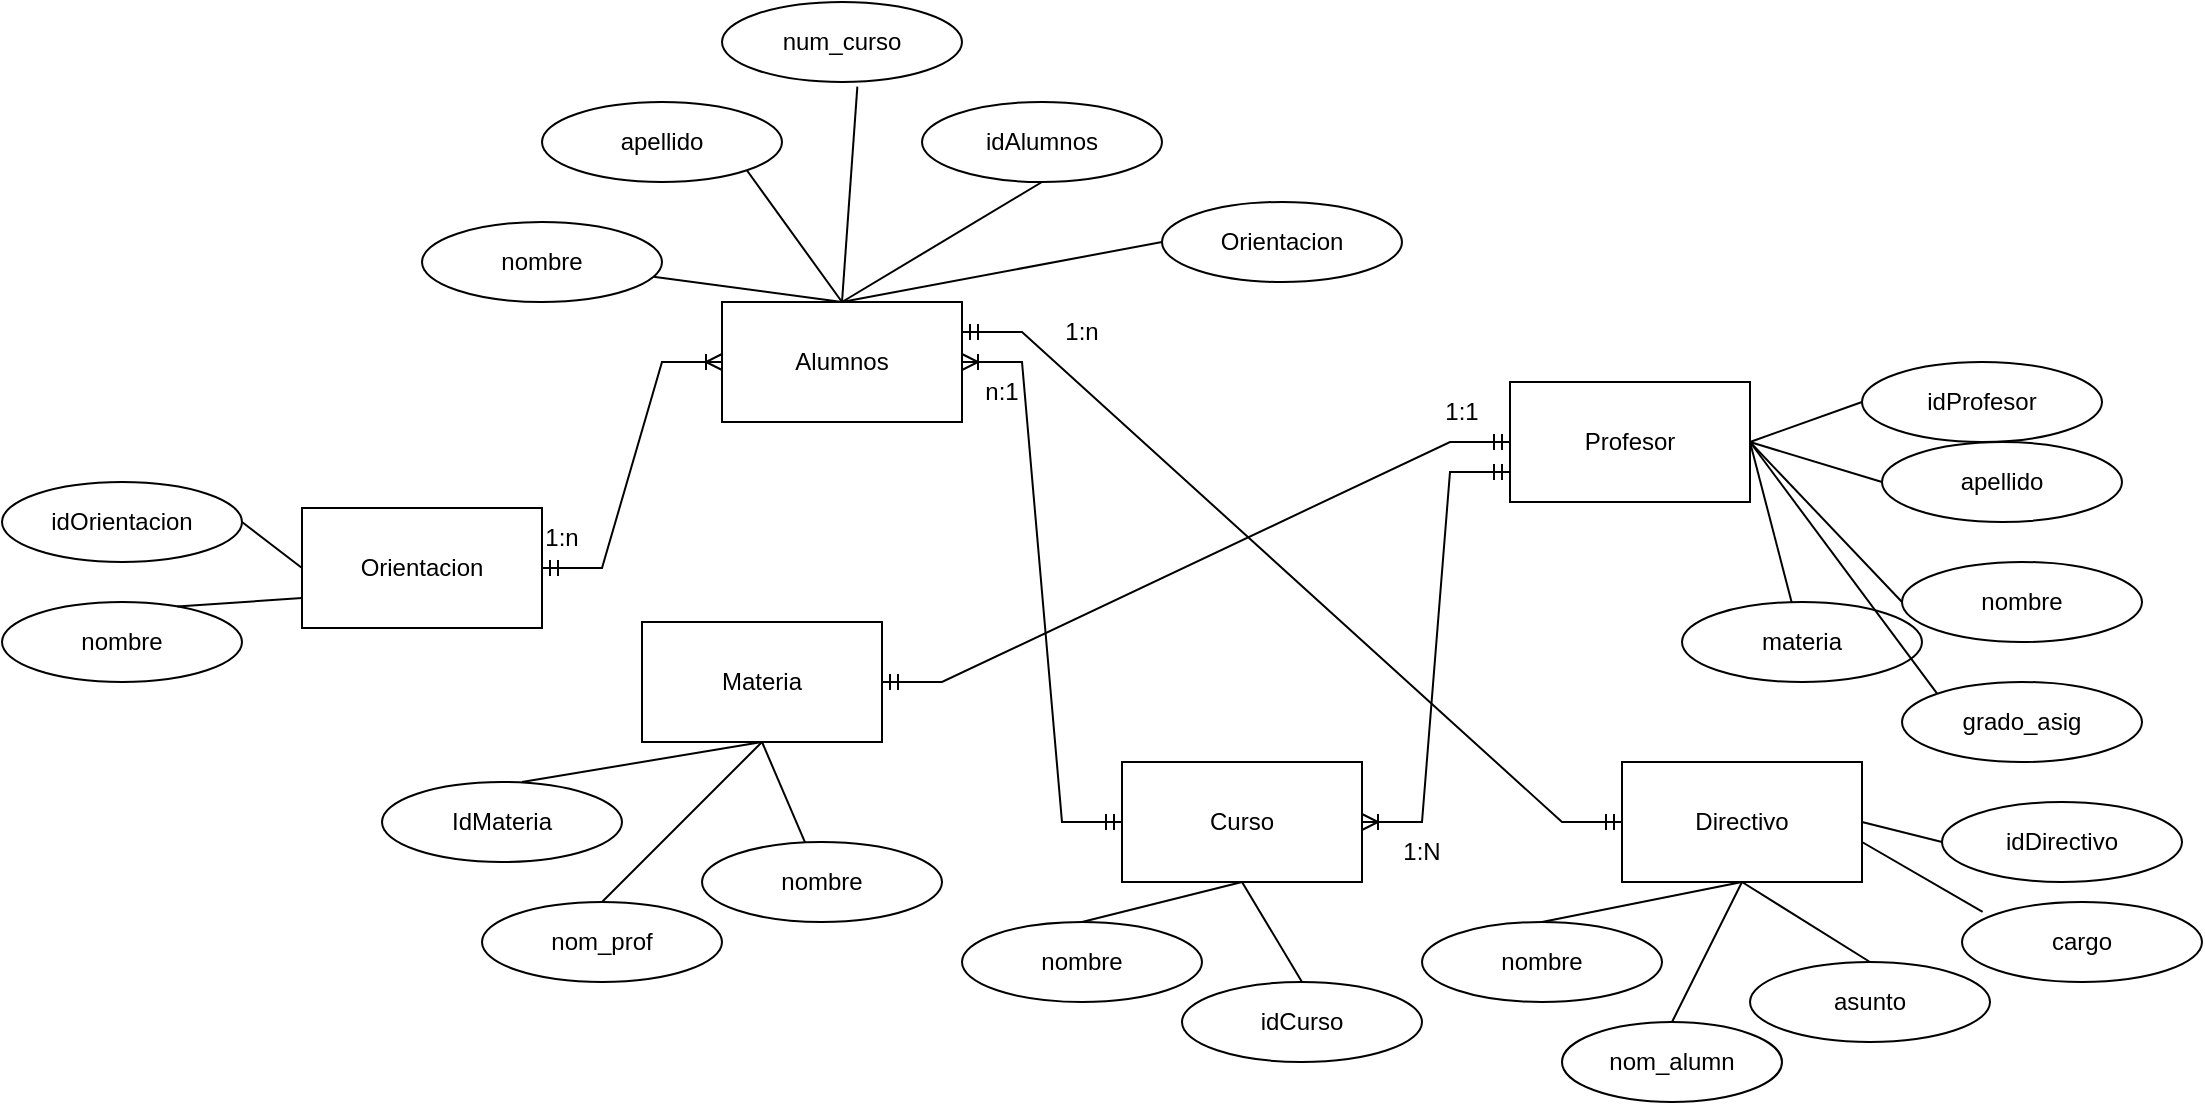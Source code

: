 <mxfile version="24.8.4">
  <diagram name="Página-1" id="a2QVS73CErDiVsgxm1Jt">
    <mxGraphModel dx="2128" dy="1721" grid="1" gridSize="10" guides="1" tooltips="1" connect="1" arrows="1" fold="1" page="1" pageScale="1" pageWidth="827" pageHeight="1169" math="0" shadow="0">
      <root>
        <mxCell id="0" />
        <mxCell id="1" parent="0" />
        <mxCell id="QmBUdj_y3DS0SvLQUGO5-1" value="&lt;font style=&quot;vertical-align: inherit;&quot;&gt;&lt;font style=&quot;vertical-align: inherit;&quot;&gt;Alumnos&lt;/font&gt;&lt;/font&gt;" style="rounded=0;whiteSpace=wrap;html=1;" parent="1" vertex="1">
          <mxGeometry x="20" y="-10" width="120" height="60" as="geometry" />
        </mxCell>
        <mxCell id="QmBUdj_y3DS0SvLQUGO5-2" value="&lt;font style=&quot;vertical-align: inherit;&quot;&gt;&lt;font style=&quot;vertical-align: inherit;&quot;&gt;Profesor&lt;/font&gt;&lt;/font&gt;" style="rounded=0;whiteSpace=wrap;html=1;" parent="1" vertex="1">
          <mxGeometry x="414" y="30" width="120" height="60" as="geometry" />
        </mxCell>
        <mxCell id="QmBUdj_y3DS0SvLQUGO5-3" value="&lt;font style=&quot;vertical-align: inherit;&quot;&gt;&lt;font style=&quot;vertical-align: inherit;&quot;&gt;Directivo&lt;/font&gt;&lt;/font&gt;" style="rounded=0;whiteSpace=wrap;html=1;" parent="1" vertex="1">
          <mxGeometry x="470" y="220" width="120" height="60" as="geometry" />
        </mxCell>
        <mxCell id="QmBUdj_y3DS0SvLQUGO5-5" value="&lt;font style=&quot;vertical-align: inherit;&quot;&gt;&lt;font style=&quot;vertical-align: inherit;&quot;&gt;Materia&lt;/font&gt;&lt;/font&gt;" style="rounded=0;whiteSpace=wrap;html=1;" parent="1" vertex="1">
          <mxGeometry x="-20" y="150" width="120" height="60" as="geometry" />
        </mxCell>
        <mxCell id="QmBUdj_y3DS0SvLQUGO5-6" value="&lt;font style=&quot;vertical-align: inherit;&quot;&gt;&lt;font style=&quot;vertical-align: inherit;&quot;&gt;nombre&lt;/font&gt;&lt;/font&gt;" style="ellipse;whiteSpace=wrap;html=1;" parent="1" vertex="1">
          <mxGeometry x="610" y="120" width="120" height="40" as="geometry" />
        </mxCell>
        <mxCell id="QmBUdj_y3DS0SvLQUGO5-7" value="&lt;font style=&quot;vertical-align: inherit;&quot;&gt;&lt;font style=&quot;vertical-align: inherit;&quot;&gt;apellido&lt;/font&gt;&lt;/font&gt;" style="ellipse;whiteSpace=wrap;html=1;" parent="1" vertex="1">
          <mxGeometry x="600" y="60" width="120" height="40" as="geometry" />
        </mxCell>
        <mxCell id="QmBUdj_y3DS0SvLQUGO5-8" value="&lt;font style=&quot;vertical-align: inherit;&quot;&gt;&lt;font style=&quot;vertical-align: inherit;&quot;&gt;apellido&lt;/font&gt;&lt;/font&gt;" style="ellipse;whiteSpace=wrap;html=1;" parent="1" vertex="1">
          <mxGeometry x="-70" y="-110" width="120" height="40" as="geometry" />
        </mxCell>
        <mxCell id="QmBUdj_y3DS0SvLQUGO5-9" value="&lt;font style=&quot;vertical-align: inherit;&quot;&gt;&lt;font style=&quot;vertical-align: inherit;&quot;&gt;nombre&lt;/font&gt;&lt;/font&gt;" style="ellipse;whiteSpace=wrap;html=1;" parent="1" vertex="1">
          <mxGeometry x="-130" y="-50" width="120" height="40" as="geometry" />
        </mxCell>
        <mxCell id="QmBUdj_y3DS0SvLQUGO5-10" value="&lt;font style=&quot;vertical-align: inherit;&quot;&gt;&lt;font style=&quot;vertical-align: inherit;&quot;&gt;Curso&lt;/font&gt;&lt;/font&gt;" style="rounded=0;whiteSpace=wrap;html=1;" parent="1" vertex="1">
          <mxGeometry x="220" y="220" width="120" height="60" as="geometry" />
        </mxCell>
        <mxCell id="QmBUdj_y3DS0SvLQUGO5-11" value="&lt;font style=&quot;vertical-align: inherit;&quot;&gt;&lt;font style=&quot;vertical-align: inherit;&quot;&gt;nombre&lt;/font&gt;&lt;/font&gt;" style="ellipse;whiteSpace=wrap;html=1;" parent="1" vertex="1">
          <mxGeometry x="140" y="300" width="120" height="40" as="geometry" />
        </mxCell>
        <mxCell id="QmBUdj_y3DS0SvLQUGO5-12" value="&lt;font style=&quot;vertical-align: inherit;&quot;&gt;&lt;font style=&quot;vertical-align: inherit;&quot;&gt;nombre&lt;/font&gt;&lt;/font&gt;" style="ellipse;whiteSpace=wrap;html=1;" parent="1" vertex="1">
          <mxGeometry x="370" y="300" width="120" height="40" as="geometry" />
        </mxCell>
        <mxCell id="QmBUdj_y3DS0SvLQUGO5-13" value="&lt;font style=&quot;vertical-align: inherit;&quot;&gt;&lt;font style=&quot;vertical-align: inherit;&quot;&gt;nombre&lt;/font&gt;&lt;/font&gt;" style="ellipse;whiteSpace=wrap;html=1;" parent="1" vertex="1">
          <mxGeometry x="10" y="260" width="120" height="40" as="geometry" />
        </mxCell>
        <mxCell id="QmBUdj_y3DS0SvLQUGO5-15" value="&lt;font style=&quot;vertical-align: inherit;&quot;&gt;&lt;font style=&quot;vertical-align: inherit;&quot;&gt;idAlumnos&lt;/font&gt;&lt;/font&gt;" style="ellipse;whiteSpace=wrap;html=1;" parent="1" vertex="1">
          <mxGeometry x="120" y="-110" width="120" height="40" as="geometry" />
        </mxCell>
        <mxCell id="QmBUdj_y3DS0SvLQUGO5-16" value="&lt;font style=&quot;vertical-align: inherit;&quot;&gt;&lt;font style=&quot;vertical-align: inherit;&quot;&gt;idProfesor&lt;/font&gt;&lt;/font&gt;" style="ellipse;whiteSpace=wrap;html=1;" parent="1" vertex="1">
          <mxGeometry x="590" y="20" width="120" height="40" as="geometry" />
        </mxCell>
        <mxCell id="QmBUdj_y3DS0SvLQUGO5-17" value="&lt;font style=&quot;vertical-align: inherit;&quot;&gt;&lt;font style=&quot;vertical-align: inherit;&quot;&gt;idDirectivo&lt;/font&gt;&lt;/font&gt;" style="ellipse;whiteSpace=wrap;html=1;" parent="1" vertex="1">
          <mxGeometry x="630" y="240" width="120" height="40" as="geometry" />
        </mxCell>
        <mxCell id="QmBUdj_y3DS0SvLQUGO5-18" value="idCurso" style="ellipse;whiteSpace=wrap;html=1;" parent="1" vertex="1">
          <mxGeometry x="250" y="330" width="120" height="40" as="geometry" />
        </mxCell>
        <mxCell id="QmBUdj_y3DS0SvLQUGO5-19" value="&lt;font style=&quot;vertical-align: inherit;&quot;&gt;&lt;font style=&quot;vertical-align: inherit;&quot;&gt;IdMateria&lt;/font&gt;&lt;/font&gt;" style="ellipse;whiteSpace=wrap;html=1;" parent="1" vertex="1">
          <mxGeometry x="-150" y="230" width="120" height="40" as="geometry" />
        </mxCell>
        <mxCell id="QmBUdj_y3DS0SvLQUGO5-25" value="" style="endArrow=none;html=1;rounded=0;entryX=0;entryY=0.5;entryDx=0;entryDy=0;exitX=1;exitY=0.5;exitDx=0;exitDy=0;" parent="1" source="QmBUdj_y3DS0SvLQUGO5-2" target="QmBUdj_y3DS0SvLQUGO5-7" edge="1">
          <mxGeometry relative="1" as="geometry">
            <mxPoint x="550" y="120" as="sourcePoint" />
            <mxPoint x="490" y="210" as="targetPoint" />
          </mxGeometry>
        </mxCell>
        <mxCell id="QmBUdj_y3DS0SvLQUGO5-26" value="" style="endArrow=none;html=1;rounded=0;entryX=0;entryY=0.5;entryDx=0;entryDy=0;exitX=1;exitY=0.5;exitDx=0;exitDy=0;" parent="1" source="QmBUdj_y3DS0SvLQUGO5-2" target="QmBUdj_y3DS0SvLQUGO5-16" edge="1">
          <mxGeometry relative="1" as="geometry">
            <mxPoint x="330" y="210" as="sourcePoint" />
            <mxPoint x="490" y="210" as="targetPoint" />
          </mxGeometry>
        </mxCell>
        <mxCell id="QmBUdj_y3DS0SvLQUGO5-27" value="" style="endArrow=none;html=1;rounded=0;exitX=1;exitY=0.5;exitDx=0;exitDy=0;entryX=0;entryY=0.5;entryDx=0;entryDy=0;" parent="1" source="QmBUdj_y3DS0SvLQUGO5-2" target="QmBUdj_y3DS0SvLQUGO5-6" edge="1">
          <mxGeometry relative="1" as="geometry">
            <mxPoint x="330" y="210" as="sourcePoint" />
            <mxPoint x="490" y="210" as="targetPoint" />
          </mxGeometry>
        </mxCell>
        <mxCell id="QmBUdj_y3DS0SvLQUGO5-28" value="" style="endArrow=none;html=1;rounded=0;entryX=0.5;entryY=0;entryDx=0;entryDy=0;exitX=0.5;exitY=1;exitDx=0;exitDy=0;" parent="1" source="QmBUdj_y3DS0SvLQUGO5-10" target="QmBUdj_y3DS0SvLQUGO5-11" edge="1">
          <mxGeometry relative="1" as="geometry">
            <mxPoint x="330" y="210" as="sourcePoint" />
            <mxPoint x="490" y="210" as="targetPoint" />
          </mxGeometry>
        </mxCell>
        <mxCell id="QmBUdj_y3DS0SvLQUGO5-29" value="" style="endArrow=none;html=1;rounded=0;entryX=0.5;entryY=0;entryDx=0;entryDy=0;exitX=0.5;exitY=1;exitDx=0;exitDy=0;" parent="1" source="QmBUdj_y3DS0SvLQUGO5-10" target="QmBUdj_y3DS0SvLQUGO5-18" edge="1">
          <mxGeometry relative="1" as="geometry">
            <mxPoint x="330" y="210" as="sourcePoint" />
            <mxPoint x="490" y="210" as="targetPoint" />
          </mxGeometry>
        </mxCell>
        <mxCell id="QmBUdj_y3DS0SvLQUGO5-30" value="" style="endArrow=none;html=1;rounded=0;entryX=0.5;entryY=0;entryDx=0;entryDy=0;exitX=0.5;exitY=1;exitDx=0;exitDy=0;" parent="1" source="QmBUdj_y3DS0SvLQUGO5-3" target="QmBUdj_y3DS0SvLQUGO5-12" edge="1">
          <mxGeometry relative="1" as="geometry">
            <mxPoint x="330" y="210" as="sourcePoint" />
            <mxPoint x="490" y="210" as="targetPoint" />
          </mxGeometry>
        </mxCell>
        <mxCell id="QmBUdj_y3DS0SvLQUGO5-31" value="" style="endArrow=none;html=1;rounded=0;entryX=0;entryY=0.5;entryDx=0;entryDy=0;exitX=1;exitY=0.5;exitDx=0;exitDy=0;" parent="1" source="QmBUdj_y3DS0SvLQUGO5-3" target="QmBUdj_y3DS0SvLQUGO5-17" edge="1">
          <mxGeometry relative="1" as="geometry">
            <mxPoint x="560" y="290" as="sourcePoint" />
            <mxPoint x="490" y="210" as="targetPoint" />
          </mxGeometry>
        </mxCell>
        <mxCell id="QmBUdj_y3DS0SvLQUGO5-32" value="cargo" style="ellipse;whiteSpace=wrap;html=1;" parent="1" vertex="1">
          <mxGeometry x="640" y="290" width="120" height="40" as="geometry" />
        </mxCell>
        <mxCell id="QmBUdj_y3DS0SvLQUGO5-33" value="" style="endArrow=none;html=1;rounded=0;entryX=0.086;entryY=0.122;entryDx=0;entryDy=0;entryPerimeter=0;" parent="1" target="QmBUdj_y3DS0SvLQUGO5-32" edge="1">
          <mxGeometry relative="1" as="geometry">
            <mxPoint x="590" y="260" as="sourcePoint" />
            <mxPoint x="490" y="210" as="targetPoint" />
          </mxGeometry>
        </mxCell>
        <mxCell id="QmBUdj_y3DS0SvLQUGO5-34" value="" style="endArrow=none;html=1;rounded=0;exitX=0.5;exitY=1;exitDx=0;exitDy=0;" parent="1" source="QmBUdj_y3DS0SvLQUGO5-5" target="QmBUdj_y3DS0SvLQUGO5-13" edge="1">
          <mxGeometry relative="1" as="geometry">
            <mxPoint x="260" y="140" as="sourcePoint" />
            <mxPoint x="80" y="280" as="targetPoint" />
          </mxGeometry>
        </mxCell>
        <mxCell id="QmBUdj_y3DS0SvLQUGO5-35" value="" style="endArrow=none;html=1;rounded=0;exitX=0.5;exitY=1;exitDx=0;exitDy=0;" parent="1" source="QmBUdj_y3DS0SvLQUGO5-5" edge="1">
          <mxGeometry relative="1" as="geometry">
            <mxPoint x="30" y="220" as="sourcePoint" />
            <mxPoint x="-80" y="230" as="targetPoint" />
          </mxGeometry>
        </mxCell>
        <mxCell id="QmBUdj_y3DS0SvLQUGO5-36" value="" style="endArrow=none;html=1;rounded=0;exitX=0.5;exitY=0;exitDx=0;exitDy=0;" parent="1" source="QmBUdj_y3DS0SvLQUGO5-1" target="QmBUdj_y3DS0SvLQUGO5-9" edge="1">
          <mxGeometry relative="1" as="geometry">
            <mxPoint x="330" y="210" as="sourcePoint" />
            <mxPoint x="180" y="120" as="targetPoint" />
          </mxGeometry>
        </mxCell>
        <mxCell id="QmBUdj_y3DS0SvLQUGO5-37" value="" style="endArrow=none;html=1;rounded=0;entryX=0.5;entryY=0;entryDx=0;entryDy=0;exitX=0.5;exitY=1;exitDx=0;exitDy=0;" parent="1" source="QmBUdj_y3DS0SvLQUGO5-15" target="QmBUdj_y3DS0SvLQUGO5-1" edge="1">
          <mxGeometry relative="1" as="geometry">
            <mxPoint x="330" y="210" as="sourcePoint" />
            <mxPoint x="490" y="210" as="targetPoint" />
          </mxGeometry>
        </mxCell>
        <mxCell id="QmBUdj_y3DS0SvLQUGO5-38" value="" style="endArrow=none;html=1;rounded=0;entryX=1;entryY=1;entryDx=0;entryDy=0;" parent="1" target="QmBUdj_y3DS0SvLQUGO5-8" edge="1">
          <mxGeometry relative="1" as="geometry">
            <mxPoint x="80" y="-10" as="sourcePoint" />
            <mxPoint x="490" y="210" as="targetPoint" />
          </mxGeometry>
        </mxCell>
        <mxCell id="QmBUdj_y3DS0SvLQUGO5-39" value="num_curso" style="ellipse;whiteSpace=wrap;html=1;" parent="1" vertex="1">
          <mxGeometry x="20" y="-160" width="120" height="40" as="geometry" />
        </mxCell>
        <mxCell id="QmBUdj_y3DS0SvLQUGO5-41" value="materia" style="ellipse;whiteSpace=wrap;html=1;" parent="1" vertex="1">
          <mxGeometry x="500" y="140" width="120" height="40" as="geometry" />
        </mxCell>
        <mxCell id="QmBUdj_y3DS0SvLQUGO5-42" value="" style="endArrow=none;html=1;rounded=0;exitX=1;exitY=0.5;exitDx=0;exitDy=0;" parent="1" source="QmBUdj_y3DS0SvLQUGO5-2" target="QmBUdj_y3DS0SvLQUGO5-41" edge="1">
          <mxGeometry relative="1" as="geometry">
            <mxPoint x="330" y="210" as="sourcePoint" />
            <mxPoint x="490" y="210" as="targetPoint" />
          </mxGeometry>
        </mxCell>
        <mxCell id="QmBUdj_y3DS0SvLQUGO5-43" value="nom_prof" style="ellipse;whiteSpace=wrap;html=1;" parent="1" vertex="1">
          <mxGeometry x="-100" y="290" width="120" height="40" as="geometry" />
        </mxCell>
        <mxCell id="QmBUdj_y3DS0SvLQUGO5-44" value="" style="endArrow=none;html=1;rounded=0;entryX=0.5;entryY=0;entryDx=0;entryDy=0;exitX=0.5;exitY=1;exitDx=0;exitDy=0;" parent="1" source="QmBUdj_y3DS0SvLQUGO5-5" target="QmBUdj_y3DS0SvLQUGO5-43" edge="1">
          <mxGeometry relative="1" as="geometry">
            <mxPoint x="30" y="240" as="sourcePoint" />
            <mxPoint x="420" y="140" as="targetPoint" />
          </mxGeometry>
        </mxCell>
        <mxCell id="QmBUdj_y3DS0SvLQUGO5-45" value="" style="edgeStyle=entityRelationEdgeStyle;fontSize=12;html=1;endArrow=ERoneToMany;startArrow=ERmandOne;rounded=0;entryX=1;entryY=0.5;entryDx=0;entryDy=0;exitX=0;exitY=0.75;exitDx=0;exitDy=0;" parent="1" source="QmBUdj_y3DS0SvLQUGO5-2" target="QmBUdj_y3DS0SvLQUGO5-10" edge="1">
          <mxGeometry width="100" height="100" relative="1" as="geometry">
            <mxPoint x="310" y="80" as="sourcePoint" />
            <mxPoint x="410" y="160" as="targetPoint" />
            <Array as="points">
              <mxPoint x="390" y="210" />
            </Array>
          </mxGeometry>
        </mxCell>
        <mxCell id="QmBUdj_y3DS0SvLQUGO5-46" value="" style="endArrow=none;html=1;rounded=0;exitX=0.564;exitY=1.057;exitDx=0;exitDy=0;exitPerimeter=0;" parent="1" source="QmBUdj_y3DS0SvLQUGO5-39" edge="1">
          <mxGeometry relative="1" as="geometry">
            <mxPoint x="80" y="-120" as="sourcePoint" />
            <mxPoint x="80" y="-10" as="targetPoint" />
          </mxGeometry>
        </mxCell>
        <mxCell id="QmBUdj_y3DS0SvLQUGO5-47" value="" style="edgeStyle=entityRelationEdgeStyle;fontSize=12;html=1;endArrow=ERmandOne;startArrow=ERmandOne;rounded=0;exitX=1;exitY=0.5;exitDx=0;exitDy=0;entryX=0;entryY=0.5;entryDx=0;entryDy=0;" parent="1" source="QmBUdj_y3DS0SvLQUGO5-5" target="QmBUdj_y3DS0SvLQUGO5-2" edge="1">
          <mxGeometry width="100" height="100" relative="1" as="geometry">
            <mxPoint x="310" y="260" as="sourcePoint" />
            <mxPoint x="410" y="160" as="targetPoint" />
            <Array as="points">
              <mxPoint x="310" y="130" />
              <mxPoint x="300" y="130" />
            </Array>
          </mxGeometry>
        </mxCell>
        <mxCell id="QmBUdj_y3DS0SvLQUGO5-48" value="" style="edgeStyle=entityRelationEdgeStyle;fontSize=12;html=1;endArrow=ERoneToMany;startArrow=ERmandOne;rounded=0;entryX=1;entryY=0.5;entryDx=0;entryDy=0;exitX=0;exitY=0.5;exitDx=0;exitDy=0;" parent="1" source="QmBUdj_y3DS0SvLQUGO5-10" target="QmBUdj_y3DS0SvLQUGO5-1" edge="1">
          <mxGeometry width="100" height="100" relative="1" as="geometry">
            <mxPoint x="360" y="260" as="sourcePoint" />
            <mxPoint x="410" y="180" as="targetPoint" />
            <Array as="points">
              <mxPoint x="300" y="150" />
            </Array>
          </mxGeometry>
        </mxCell>
        <mxCell id="QmBUdj_y3DS0SvLQUGO5-49" value="&lt;font style=&quot;vertical-align: inherit;&quot;&gt;&lt;font style=&quot;vertical-align: inherit;&quot;&gt;nom_alumn&lt;/font&gt;&lt;/font&gt;" style="ellipse;whiteSpace=wrap;html=1;rotation=0;" parent="1" vertex="1">
          <mxGeometry x="440" y="350" width="110" height="40" as="geometry" />
        </mxCell>
        <mxCell id="QmBUdj_y3DS0SvLQUGO5-50" value="" style="endArrow=none;html=1;rounded=0;entryX=0.5;entryY=0;entryDx=0;entryDy=0;exitX=0.5;exitY=1;exitDx=0;exitDy=0;" parent="1" source="QmBUdj_y3DS0SvLQUGO5-3" target="QmBUdj_y3DS0SvLQUGO5-49" edge="1">
          <mxGeometry relative="1" as="geometry">
            <mxPoint x="520" y="300" as="sourcePoint" />
            <mxPoint x="440" y="230" as="targetPoint" />
          </mxGeometry>
        </mxCell>
        <mxCell id="QmBUdj_y3DS0SvLQUGO5-51" style="edgeStyle=orthogonalEdgeStyle;rounded=0;orthogonalLoop=1;jettySize=auto;html=1;exitX=0.5;exitY=1;exitDx=0;exitDy=0;" parent="1" source="QmBUdj_y3DS0SvLQUGO5-12" target="QmBUdj_y3DS0SvLQUGO5-12" edge="1">
          <mxGeometry relative="1" as="geometry" />
        </mxCell>
        <mxCell id="QmBUdj_y3DS0SvLQUGO5-54" value="asunto" style="ellipse;whiteSpace=wrap;html=1;" parent="1" vertex="1">
          <mxGeometry x="534" y="320" width="120" height="40" as="geometry" />
        </mxCell>
        <mxCell id="QmBUdj_y3DS0SvLQUGO5-55" value="" style="endArrow=none;html=1;rounded=0;entryX=0.5;entryY=0;entryDx=0;entryDy=0;exitX=0.5;exitY=1;exitDx=0;exitDy=0;" parent="1" source="QmBUdj_y3DS0SvLQUGO5-3" target="QmBUdj_y3DS0SvLQUGO5-54" edge="1">
          <mxGeometry relative="1" as="geometry">
            <mxPoint x="280" y="230" as="sourcePoint" />
            <mxPoint x="440" y="230" as="targetPoint" />
          </mxGeometry>
        </mxCell>
        <mxCell id="QmBUdj_y3DS0SvLQUGO5-56" value="" style="edgeStyle=entityRelationEdgeStyle;fontSize=12;html=1;endArrow=ERmandOne;startArrow=ERmandOne;rounded=0;exitX=1;exitY=0.25;exitDx=0;exitDy=0;entryX=0;entryY=0.5;entryDx=0;entryDy=0;" parent="1" source="QmBUdj_y3DS0SvLQUGO5-1" target="QmBUdj_y3DS0SvLQUGO5-3" edge="1">
          <mxGeometry width="100" height="100" relative="1" as="geometry">
            <mxPoint x="90" y="75" as="sourcePoint" />
            <mxPoint x="460" y="250" as="targetPoint" />
          </mxGeometry>
        </mxCell>
        <mxCell id="qwfGNuN8vZF280Xcs6rq-1" value="Orientacion" style="rounded=0;whiteSpace=wrap;html=1;" vertex="1" parent="1">
          <mxGeometry x="-190" y="93" width="120" height="60" as="geometry" />
        </mxCell>
        <mxCell id="qwfGNuN8vZF280Xcs6rq-2" value="&lt;font style=&quot;vertical-align: inherit;&quot;&gt;&lt;font style=&quot;vertical-align: inherit;&quot;&gt;idOrientacion&lt;/font&gt;&lt;/font&gt;" style="ellipse;whiteSpace=wrap;html=1;" vertex="1" parent="1">
          <mxGeometry x="-340" y="80" width="120" height="40" as="geometry" />
        </mxCell>
        <mxCell id="qwfGNuN8vZF280Xcs6rq-3" value="" style="endArrow=none;html=1;rounded=0;entryX=1;entryY=0.5;entryDx=0;entryDy=0;exitX=0;exitY=0.5;exitDx=0;exitDy=0;" edge="1" parent="1" source="qwfGNuN8vZF280Xcs6rq-1" target="qwfGNuN8vZF280Xcs6rq-2">
          <mxGeometry relative="1" as="geometry">
            <mxPoint x="70" y="153" as="sourcePoint" />
            <mxPoint y="73" as="targetPoint" />
          </mxGeometry>
        </mxCell>
        <mxCell id="qwfGNuN8vZF280Xcs6rq-4" value="no&lt;span style=&quot;background-color: initial;&quot;&gt;mbre&lt;/span&gt;" style="ellipse;whiteSpace=wrap;html=1;" vertex="1" parent="1">
          <mxGeometry x="-340" y="140" width="120" height="40" as="geometry" />
        </mxCell>
        <mxCell id="qwfGNuN8vZF280Xcs6rq-5" value="" style="endArrow=none;html=1;rounded=0;entryX=0.73;entryY=0.057;entryDx=0;entryDy=0;exitX=0;exitY=0.75;exitDx=0;exitDy=0;entryPerimeter=0;" edge="1" parent="1" target="qwfGNuN8vZF280Xcs6rq-4" source="qwfGNuN8vZF280Xcs6rq-1">
          <mxGeometry relative="1" as="geometry">
            <mxPoint x="40" y="143" as="sourcePoint" />
            <mxPoint x="-150" y="193" as="targetPoint" />
          </mxGeometry>
        </mxCell>
        <mxCell id="qwfGNuN8vZF280Xcs6rq-8" value="&lt;font style=&quot;vertical-align: inherit;&quot;&gt;&lt;font style=&quot;vertical-align: inherit;&quot;&gt;Orientacion&lt;/font&gt;&lt;/font&gt;" style="ellipse;whiteSpace=wrap;html=1;" vertex="1" parent="1">
          <mxGeometry x="240" y="-60" width="120" height="40" as="geometry" />
        </mxCell>
        <mxCell id="qwfGNuN8vZF280Xcs6rq-9" value="" style="endArrow=none;html=1;rounded=0;entryX=0.5;entryY=0;entryDx=0;entryDy=0;exitX=0;exitY=0.5;exitDx=0;exitDy=0;" edge="1" parent="1" source="qwfGNuN8vZF280Xcs6rq-8" target="QmBUdj_y3DS0SvLQUGO5-1">
          <mxGeometry width="50" height="50" relative="1" as="geometry">
            <mxPoint x="20" y="60" as="sourcePoint" />
            <mxPoint x="70" y="10" as="targetPoint" />
          </mxGeometry>
        </mxCell>
        <mxCell id="qwfGNuN8vZF280Xcs6rq-10" value="grado_asig" style="ellipse;whiteSpace=wrap;html=1;" vertex="1" parent="1">
          <mxGeometry x="610" y="180" width="120" height="40" as="geometry" />
        </mxCell>
        <mxCell id="qwfGNuN8vZF280Xcs6rq-11" value="" style="endArrow=none;html=1;rounded=0;exitX=0;exitY=0;exitDx=0;exitDy=0;entryX=1;entryY=0.5;entryDx=0;entryDy=0;" edge="1" parent="1" source="qwfGNuN8vZF280Xcs6rq-10" target="QmBUdj_y3DS0SvLQUGO5-2">
          <mxGeometry width="50" height="50" relative="1" as="geometry">
            <mxPoint x="490" y="110" as="sourcePoint" />
            <mxPoint x="540" y="60" as="targetPoint" />
          </mxGeometry>
        </mxCell>
        <mxCell id="qwfGNuN8vZF280Xcs6rq-13" value="" style="edgeStyle=entityRelationEdgeStyle;fontSize=12;html=1;endArrow=ERoneToMany;startArrow=ERmandOne;rounded=0;entryX=0;entryY=0.5;entryDx=0;entryDy=0;exitX=1;exitY=0.5;exitDx=0;exitDy=0;" edge="1" parent="1" source="qwfGNuN8vZF280Xcs6rq-1" target="QmBUdj_y3DS0SvLQUGO5-1">
          <mxGeometry width="100" height="100" relative="1" as="geometry">
            <mxPoint x="-70" y="130" as="sourcePoint" />
            <mxPoint y="20" as="targetPoint" />
          </mxGeometry>
        </mxCell>
        <mxCell id="qwfGNuN8vZF280Xcs6rq-15" value="1:N" style="text;html=1;align=center;verticalAlign=middle;whiteSpace=wrap;rounded=0;" vertex="1" parent="1">
          <mxGeometry x="340" y="250" width="60" height="30" as="geometry" />
        </mxCell>
        <mxCell id="qwfGNuN8vZF280Xcs6rq-16" value="1:1" style="text;html=1;align=center;verticalAlign=middle;whiteSpace=wrap;rounded=0;" vertex="1" parent="1">
          <mxGeometry x="360" y="30" width="60" height="30" as="geometry" />
        </mxCell>
        <mxCell id="qwfGNuN8vZF280Xcs6rq-19" value="1:n" style="text;html=1;align=center;verticalAlign=middle;whiteSpace=wrap;rounded=0;" vertex="1" parent="1">
          <mxGeometry x="170" y="-10" width="60" height="30" as="geometry" />
        </mxCell>
        <mxCell id="qwfGNuN8vZF280Xcs6rq-21" value="n:1" style="text;html=1;align=center;verticalAlign=middle;whiteSpace=wrap;rounded=0;" vertex="1" parent="1">
          <mxGeometry x="130" y="20" width="60" height="30" as="geometry" />
        </mxCell>
        <mxCell id="qwfGNuN8vZF280Xcs6rq-23" value="1:n" style="text;html=1;align=center;verticalAlign=middle;whiteSpace=wrap;rounded=0;" vertex="1" parent="1">
          <mxGeometry x="-90" y="93" width="60" height="30" as="geometry" />
        </mxCell>
      </root>
    </mxGraphModel>
  </diagram>
</mxfile>
